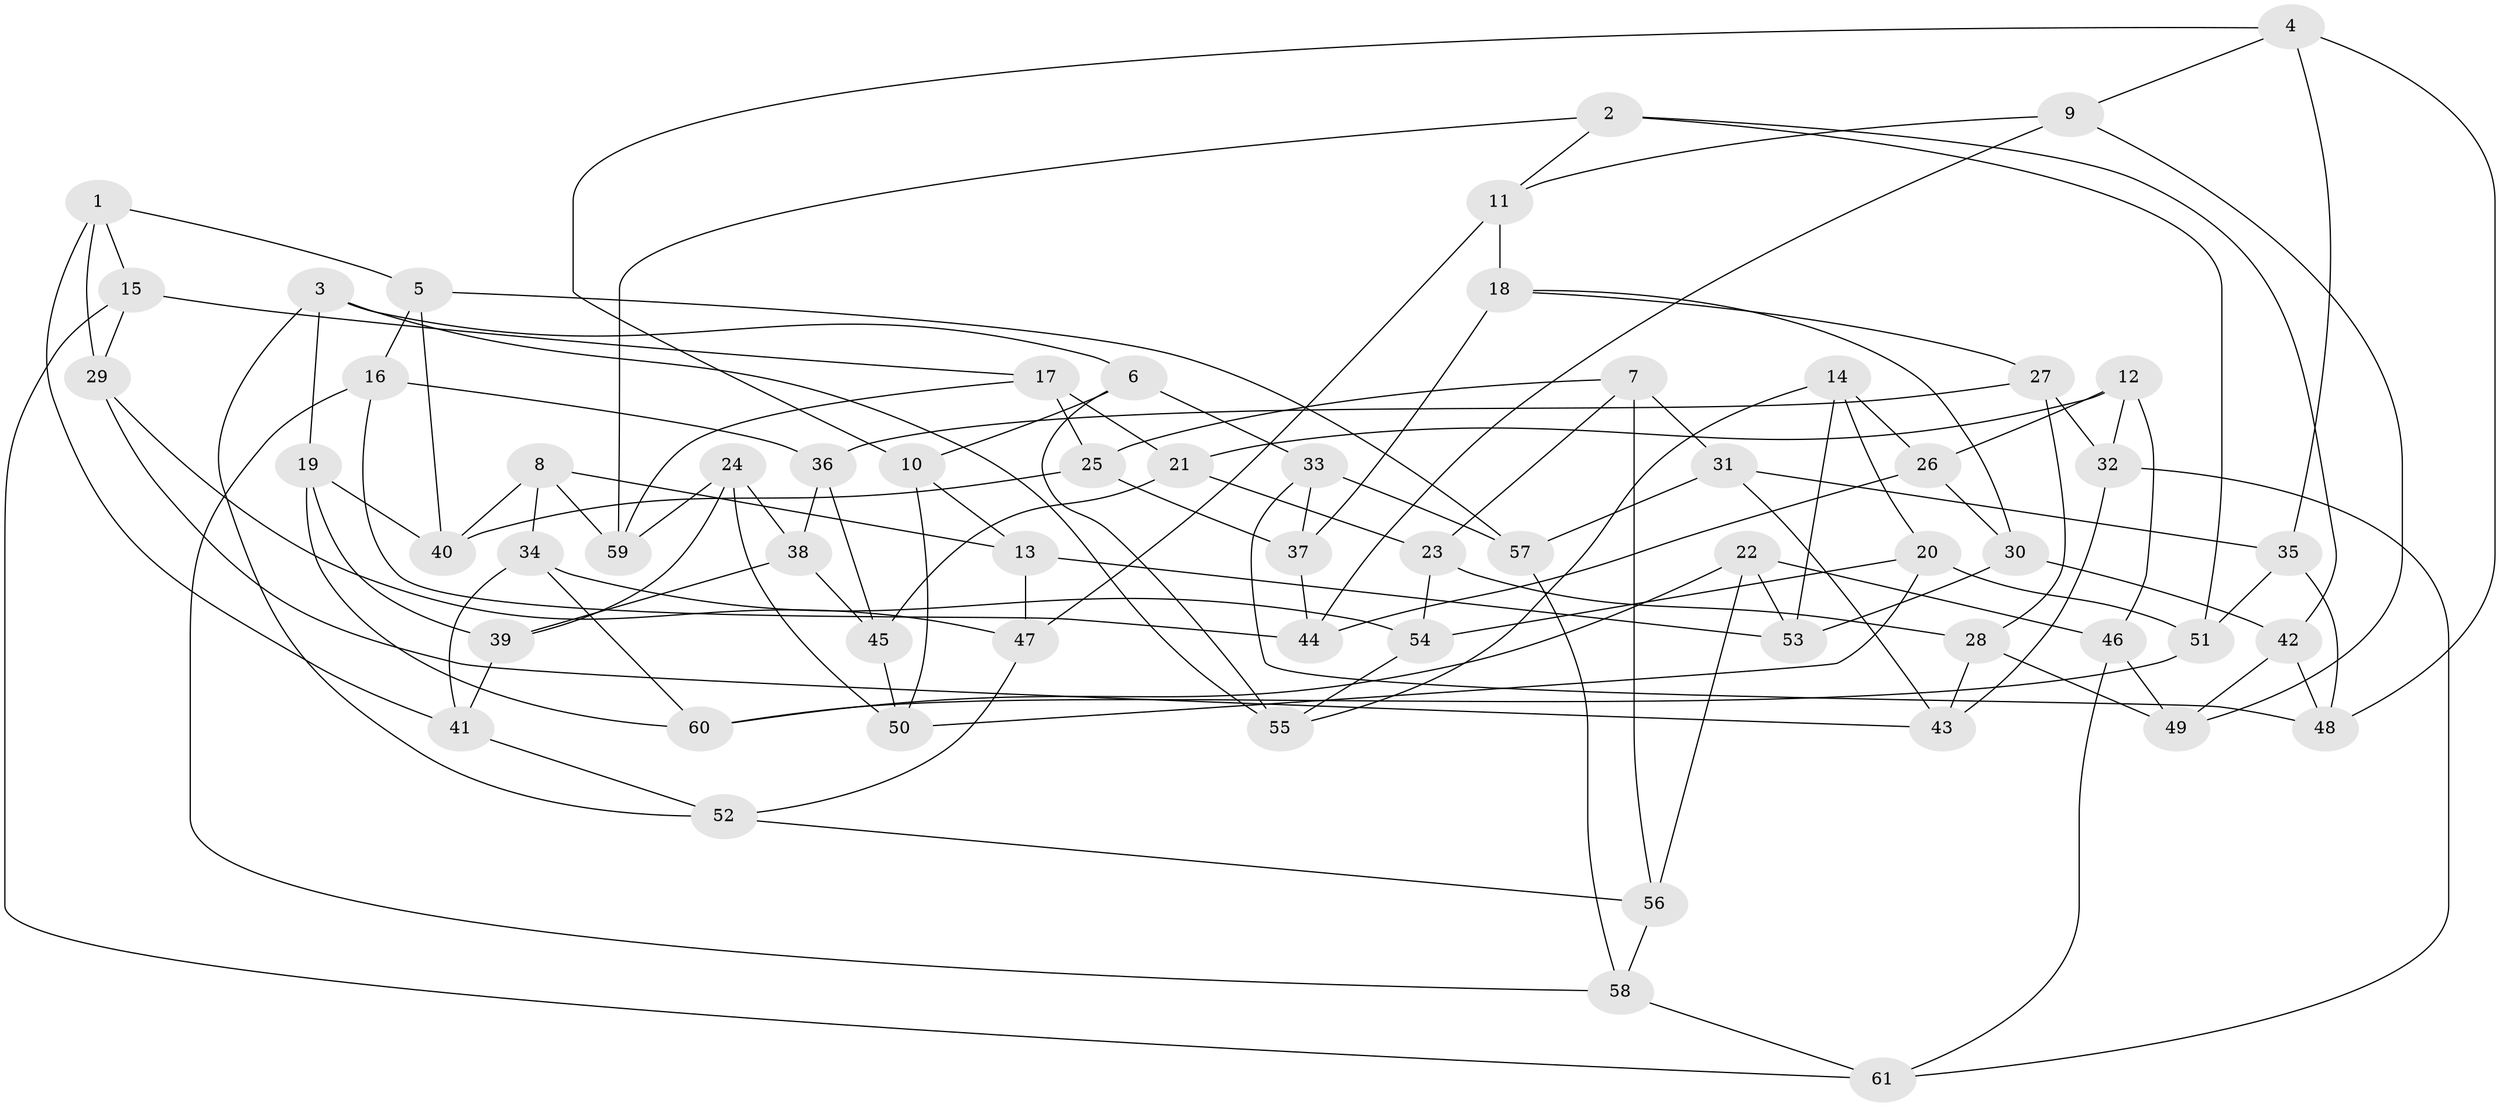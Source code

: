 // coarse degree distribution, {6: 0.20833333333333334, 3: 0.25, 4: 0.25, 5: 0.20833333333333334, 9: 0.041666666666666664, 8: 0.041666666666666664}
// Generated by graph-tools (version 1.1) at 2025/01/03/04/25 22:01:06]
// undirected, 61 vertices, 122 edges
graph export_dot {
graph [start="1"]
  node [color=gray90,style=filled];
  1;
  2;
  3;
  4;
  5;
  6;
  7;
  8;
  9;
  10;
  11;
  12;
  13;
  14;
  15;
  16;
  17;
  18;
  19;
  20;
  21;
  22;
  23;
  24;
  25;
  26;
  27;
  28;
  29;
  30;
  31;
  32;
  33;
  34;
  35;
  36;
  37;
  38;
  39;
  40;
  41;
  42;
  43;
  44;
  45;
  46;
  47;
  48;
  49;
  50;
  51;
  52;
  53;
  54;
  55;
  56;
  57;
  58;
  59;
  60;
  61;
  1 -- 15;
  1 -- 29;
  1 -- 41;
  1 -- 5;
  2 -- 51;
  2 -- 42;
  2 -- 11;
  2 -- 59;
  3 -- 6;
  3 -- 55;
  3 -- 19;
  3 -- 52;
  4 -- 35;
  4 -- 48;
  4 -- 10;
  4 -- 9;
  5 -- 40;
  5 -- 16;
  5 -- 57;
  6 -- 55;
  6 -- 33;
  6 -- 10;
  7 -- 56;
  7 -- 25;
  7 -- 23;
  7 -- 31;
  8 -- 34;
  8 -- 13;
  8 -- 40;
  8 -- 59;
  9 -- 49;
  9 -- 11;
  9 -- 44;
  10 -- 50;
  10 -- 13;
  11 -- 47;
  11 -- 18;
  12 -- 21;
  12 -- 46;
  12 -- 32;
  12 -- 26;
  13 -- 53;
  13 -- 47;
  14 -- 26;
  14 -- 53;
  14 -- 20;
  14 -- 55;
  15 -- 29;
  15 -- 17;
  15 -- 61;
  16 -- 44;
  16 -- 36;
  16 -- 58;
  17 -- 59;
  17 -- 25;
  17 -- 21;
  18 -- 30;
  18 -- 37;
  18 -- 27;
  19 -- 39;
  19 -- 40;
  19 -- 60;
  20 -- 51;
  20 -- 54;
  20 -- 50;
  21 -- 45;
  21 -- 23;
  22 -- 53;
  22 -- 46;
  22 -- 56;
  22 -- 60;
  23 -- 54;
  23 -- 28;
  24 -- 38;
  24 -- 39;
  24 -- 59;
  24 -- 50;
  25 -- 37;
  25 -- 40;
  26 -- 30;
  26 -- 44;
  27 -- 32;
  27 -- 36;
  27 -- 28;
  28 -- 49;
  28 -- 43;
  29 -- 47;
  29 -- 43;
  30 -- 42;
  30 -- 53;
  31 -- 57;
  31 -- 43;
  31 -- 35;
  32 -- 43;
  32 -- 61;
  33 -- 57;
  33 -- 48;
  33 -- 37;
  34 -- 41;
  34 -- 60;
  34 -- 54;
  35 -- 51;
  35 -- 48;
  36 -- 38;
  36 -- 45;
  37 -- 44;
  38 -- 39;
  38 -- 45;
  39 -- 41;
  41 -- 52;
  42 -- 49;
  42 -- 48;
  45 -- 50;
  46 -- 49;
  46 -- 61;
  47 -- 52;
  51 -- 60;
  52 -- 56;
  54 -- 55;
  56 -- 58;
  57 -- 58;
  58 -- 61;
}
